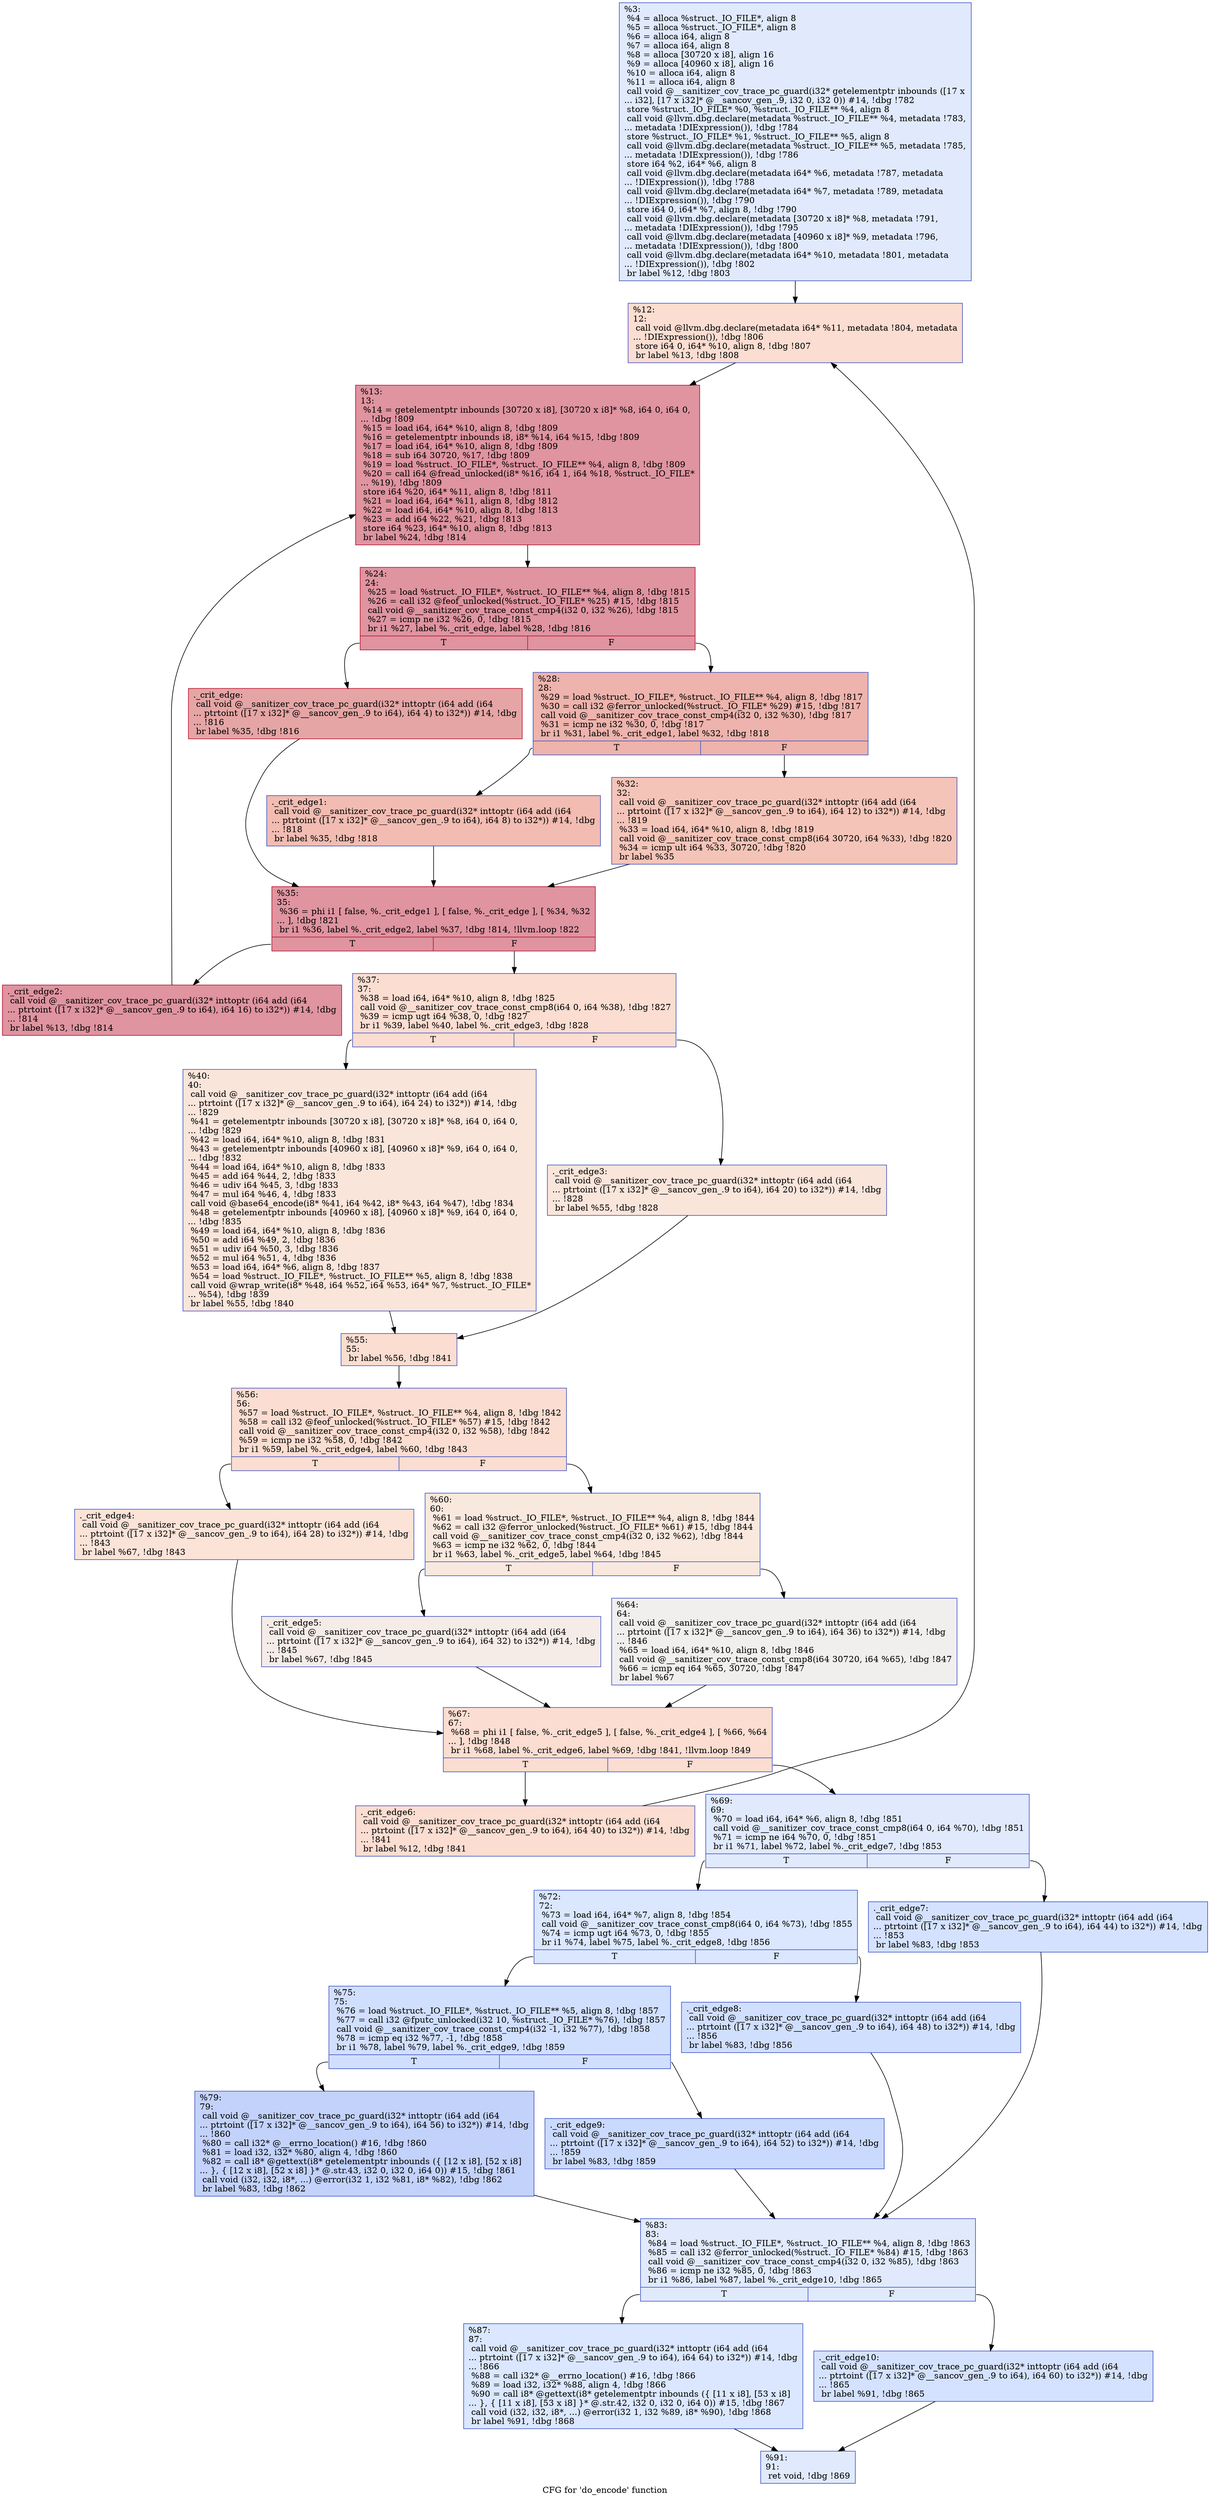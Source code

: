 digraph "CFG for 'do_encode' function" {
	label="CFG for 'do_encode' function";

	Node0x555ee4ea49b0 [shape=record,color="#3d50c3ff", style=filled, fillcolor="#b9d0f970",label="{%3:\l  %4 = alloca %struct._IO_FILE*, align 8\l  %5 = alloca %struct._IO_FILE*, align 8\l  %6 = alloca i64, align 8\l  %7 = alloca i64, align 8\l  %8 = alloca [30720 x i8], align 16\l  %9 = alloca [40960 x i8], align 16\l  %10 = alloca i64, align 8\l  %11 = alloca i64, align 8\l  call void @__sanitizer_cov_trace_pc_guard(i32* getelementptr inbounds ([17 x\l... i32], [17 x i32]* @__sancov_gen_.9, i32 0, i32 0)) #14, !dbg !782\l  store %struct._IO_FILE* %0, %struct._IO_FILE** %4, align 8\l  call void @llvm.dbg.declare(metadata %struct._IO_FILE** %4, metadata !783,\l... metadata !DIExpression()), !dbg !784\l  store %struct._IO_FILE* %1, %struct._IO_FILE** %5, align 8\l  call void @llvm.dbg.declare(metadata %struct._IO_FILE** %5, metadata !785,\l... metadata !DIExpression()), !dbg !786\l  store i64 %2, i64* %6, align 8\l  call void @llvm.dbg.declare(metadata i64* %6, metadata !787, metadata\l... !DIExpression()), !dbg !788\l  call void @llvm.dbg.declare(metadata i64* %7, metadata !789, metadata\l... !DIExpression()), !dbg !790\l  store i64 0, i64* %7, align 8, !dbg !790\l  call void @llvm.dbg.declare(metadata [30720 x i8]* %8, metadata !791,\l... metadata !DIExpression()), !dbg !795\l  call void @llvm.dbg.declare(metadata [40960 x i8]* %9, metadata !796,\l... metadata !DIExpression()), !dbg !800\l  call void @llvm.dbg.declare(metadata i64* %10, metadata !801, metadata\l... !DIExpression()), !dbg !802\l  br label %12, !dbg !803\l}"];
	Node0x555ee4ea49b0 -> Node0x555ee4eb9290;
	Node0x555ee4eb9290 [shape=record,color="#3d50c3ff", style=filled, fillcolor="#f7b39670",label="{%12:\l12:                                               \l  call void @llvm.dbg.declare(metadata i64* %11, metadata !804, metadata\l... !DIExpression()), !dbg !806\l  store i64 0, i64* %10, align 8, !dbg !807\l  br label %13, !dbg !808\l}"];
	Node0x555ee4eb9290 -> Node0x555ee4eb92e0;
	Node0x555ee4eb92e0 [shape=record,color="#b70d28ff", style=filled, fillcolor="#b70d2870",label="{%13:\l13:                                               \l  %14 = getelementptr inbounds [30720 x i8], [30720 x i8]* %8, i64 0, i64 0,\l... !dbg !809\l  %15 = load i64, i64* %10, align 8, !dbg !809\l  %16 = getelementptr inbounds i8, i8* %14, i64 %15, !dbg !809\l  %17 = load i64, i64* %10, align 8, !dbg !809\l  %18 = sub i64 30720, %17, !dbg !809\l  %19 = load %struct._IO_FILE*, %struct._IO_FILE** %4, align 8, !dbg !809\l  %20 = call i64 @fread_unlocked(i8* %16, i64 1, i64 %18, %struct._IO_FILE*\l... %19), !dbg !809\l  store i64 %20, i64* %11, align 8, !dbg !811\l  %21 = load i64, i64* %11, align 8, !dbg !812\l  %22 = load i64, i64* %10, align 8, !dbg !813\l  %23 = add i64 %22, %21, !dbg !813\l  store i64 %23, i64* %10, align 8, !dbg !813\l  br label %24, !dbg !814\l}"];
	Node0x555ee4eb92e0 -> Node0x555ee4eb9330;
	Node0x555ee4eb9330 [shape=record,color="#b70d28ff", style=filled, fillcolor="#b70d2870",label="{%24:\l24:                                               \l  %25 = load %struct._IO_FILE*, %struct._IO_FILE** %4, align 8, !dbg !815\l  %26 = call i32 @feof_unlocked(%struct._IO_FILE* %25) #15, !dbg !815\l  call void @__sanitizer_cov_trace_const_cmp4(i32 0, i32 %26), !dbg !815\l  %27 = icmp ne i32 %26, 0, !dbg !815\l  br i1 %27, label %._crit_edge, label %28, !dbg !816\l|{<s0>T|<s1>F}}"];
	Node0x555ee4eb9330:s0 -> Node0x555ee4eb9380;
	Node0x555ee4eb9330:s1 -> Node0x555ee4eb93d0;
	Node0x555ee4eb9380 [shape=record,color="#b70d28ff", style=filled, fillcolor="#c5333470",label="{._crit_edge:                                      \l  call void @__sanitizer_cov_trace_pc_guard(i32* inttoptr (i64 add (i64\l... ptrtoint ([17 x i32]* @__sancov_gen_.9 to i64), i64 4) to i32*)) #14, !dbg\l... !816\l  br label %35, !dbg !816\l}"];
	Node0x555ee4eb9380 -> Node0x555ee4eb94c0;
	Node0x555ee4eb93d0 [shape=record,color="#3d50c3ff", style=filled, fillcolor="#d6524470",label="{%28:\l28:                                               \l  %29 = load %struct._IO_FILE*, %struct._IO_FILE** %4, align 8, !dbg !817\l  %30 = call i32 @ferror_unlocked(%struct._IO_FILE* %29) #15, !dbg !817\l  call void @__sanitizer_cov_trace_const_cmp4(i32 0, i32 %30), !dbg !817\l  %31 = icmp ne i32 %30, 0, !dbg !817\l  br i1 %31, label %._crit_edge1, label %32, !dbg !818\l|{<s0>T|<s1>F}}"];
	Node0x555ee4eb93d0:s0 -> Node0x555ee4eb9420;
	Node0x555ee4eb93d0:s1 -> Node0x555ee4eb9470;
	Node0x555ee4eb9420 [shape=record,color="#3d50c3ff", style=filled, fillcolor="#e1675170",label="{._crit_edge1:                                     \l  call void @__sanitizer_cov_trace_pc_guard(i32* inttoptr (i64 add (i64\l... ptrtoint ([17 x i32]* @__sancov_gen_.9 to i64), i64 8) to i32*)) #14, !dbg\l... !818\l  br label %35, !dbg !818\l}"];
	Node0x555ee4eb9420 -> Node0x555ee4eb94c0;
	Node0x555ee4eb9470 [shape=record,color="#3d50c3ff", style=filled, fillcolor="#e97a5f70",label="{%32:\l32:                                               \l  call void @__sanitizer_cov_trace_pc_guard(i32* inttoptr (i64 add (i64\l... ptrtoint ([17 x i32]* @__sancov_gen_.9 to i64), i64 12) to i32*)) #14, !dbg\l... !819\l  %33 = load i64, i64* %10, align 8, !dbg !819\l  call void @__sanitizer_cov_trace_const_cmp8(i64 30720, i64 %33), !dbg !820\l  %34 = icmp ult i64 %33, 30720, !dbg !820\l  br label %35\l}"];
	Node0x555ee4eb9470 -> Node0x555ee4eb94c0;
	Node0x555ee4eb94c0 [shape=record,color="#b70d28ff", style=filled, fillcolor="#b70d2870",label="{%35:\l35:                                               \l  %36 = phi i1 [ false, %._crit_edge1 ], [ false, %._crit_edge ], [ %34, %32\l... ], !dbg !821\l  br i1 %36, label %._crit_edge2, label %37, !dbg !814, !llvm.loop !822\l|{<s0>T|<s1>F}}"];
	Node0x555ee4eb94c0:s0 -> Node0x555ee4eb9510;
	Node0x555ee4eb94c0:s1 -> Node0x555ee4eb9560;
	Node0x555ee4eb9510 [shape=record,color="#b70d28ff", style=filled, fillcolor="#b70d2870",label="{._crit_edge2:                                     \l  call void @__sanitizer_cov_trace_pc_guard(i32* inttoptr (i64 add (i64\l... ptrtoint ([17 x i32]* @__sancov_gen_.9 to i64), i64 16) to i32*)) #14, !dbg\l... !814\l  br label %13, !dbg !814\l}"];
	Node0x555ee4eb9510 -> Node0x555ee4eb92e0;
	Node0x555ee4eb9560 [shape=record,color="#3d50c3ff", style=filled, fillcolor="#f7b39670",label="{%37:\l37:                                               \l  %38 = load i64, i64* %10, align 8, !dbg !825\l  call void @__sanitizer_cov_trace_const_cmp8(i64 0, i64 %38), !dbg !827\l  %39 = icmp ugt i64 %38, 0, !dbg !827\l  br i1 %39, label %40, label %._crit_edge3, !dbg !828\l|{<s0>T|<s1>F}}"];
	Node0x555ee4eb9560:s0 -> Node0x555ee4eb9600;
	Node0x555ee4eb9560:s1 -> Node0x555ee4eb95b0;
	Node0x555ee4eb95b0 [shape=record,color="#3d50c3ff", style=filled, fillcolor="#f4c5ad70",label="{._crit_edge3:                                     \l  call void @__sanitizer_cov_trace_pc_guard(i32* inttoptr (i64 add (i64\l... ptrtoint ([17 x i32]* @__sancov_gen_.9 to i64), i64 20) to i32*)) #14, !dbg\l... !828\l  br label %55, !dbg !828\l}"];
	Node0x555ee4eb95b0 -> Node0x555ee4eb9650;
	Node0x555ee4eb9600 [shape=record,color="#3d50c3ff", style=filled, fillcolor="#f4c5ad70",label="{%40:\l40:                                               \l  call void @__sanitizer_cov_trace_pc_guard(i32* inttoptr (i64 add (i64\l... ptrtoint ([17 x i32]* @__sancov_gen_.9 to i64), i64 24) to i32*)) #14, !dbg\l... !829\l  %41 = getelementptr inbounds [30720 x i8], [30720 x i8]* %8, i64 0, i64 0,\l... !dbg !829\l  %42 = load i64, i64* %10, align 8, !dbg !831\l  %43 = getelementptr inbounds [40960 x i8], [40960 x i8]* %9, i64 0, i64 0,\l... !dbg !832\l  %44 = load i64, i64* %10, align 8, !dbg !833\l  %45 = add i64 %44, 2, !dbg !833\l  %46 = udiv i64 %45, 3, !dbg !833\l  %47 = mul i64 %46, 4, !dbg !833\l  call void @base64_encode(i8* %41, i64 %42, i8* %43, i64 %47), !dbg !834\l  %48 = getelementptr inbounds [40960 x i8], [40960 x i8]* %9, i64 0, i64 0,\l... !dbg !835\l  %49 = load i64, i64* %10, align 8, !dbg !836\l  %50 = add i64 %49, 2, !dbg !836\l  %51 = udiv i64 %50, 3, !dbg !836\l  %52 = mul i64 %51, 4, !dbg !836\l  %53 = load i64, i64* %6, align 8, !dbg !837\l  %54 = load %struct._IO_FILE*, %struct._IO_FILE** %5, align 8, !dbg !838\l  call void @wrap_write(i8* %48, i64 %52, i64 %53, i64* %7, %struct._IO_FILE*\l... %54), !dbg !839\l  br label %55, !dbg !840\l}"];
	Node0x555ee4eb9600 -> Node0x555ee4eb9650;
	Node0x555ee4eb9650 [shape=record,color="#3d50c3ff", style=filled, fillcolor="#f7b39670",label="{%55:\l55:                                               \l  br label %56, !dbg !841\l}"];
	Node0x555ee4eb9650 -> Node0x555ee4eb96a0;
	Node0x555ee4eb96a0 [shape=record,color="#3d50c3ff", style=filled, fillcolor="#f7b39670",label="{%56:\l56:                                               \l  %57 = load %struct._IO_FILE*, %struct._IO_FILE** %4, align 8, !dbg !842\l  %58 = call i32 @feof_unlocked(%struct._IO_FILE* %57) #15, !dbg !842\l  call void @__sanitizer_cov_trace_const_cmp4(i32 0, i32 %58), !dbg !842\l  %59 = icmp ne i32 %58, 0, !dbg !842\l  br i1 %59, label %._crit_edge4, label %60, !dbg !843\l|{<s0>T|<s1>F}}"];
	Node0x555ee4eb96a0:s0 -> Node0x555ee4eb96f0;
	Node0x555ee4eb96a0:s1 -> Node0x555ee4eb9740;
	Node0x555ee4eb96f0 [shape=record,color="#3d50c3ff", style=filled, fillcolor="#f6bfa670",label="{._crit_edge4:                                     \l  call void @__sanitizer_cov_trace_pc_guard(i32* inttoptr (i64 add (i64\l... ptrtoint ([17 x i32]* @__sancov_gen_.9 to i64), i64 28) to i32*)) #14, !dbg\l... !843\l  br label %67, !dbg !843\l}"];
	Node0x555ee4eb96f0 -> Node0x555ee4eb9830;
	Node0x555ee4eb9740 [shape=record,color="#3d50c3ff", style=filled, fillcolor="#f2cab570",label="{%60:\l60:                                               \l  %61 = load %struct._IO_FILE*, %struct._IO_FILE** %4, align 8, !dbg !844\l  %62 = call i32 @ferror_unlocked(%struct._IO_FILE* %61) #15, !dbg !844\l  call void @__sanitizer_cov_trace_const_cmp4(i32 0, i32 %62), !dbg !844\l  %63 = icmp ne i32 %62, 0, !dbg !844\l  br i1 %63, label %._crit_edge5, label %64, !dbg !845\l|{<s0>T|<s1>F}}"];
	Node0x555ee4eb9740:s0 -> Node0x555ee4eb9790;
	Node0x555ee4eb9740:s1 -> Node0x555ee4eb97e0;
	Node0x555ee4eb9790 [shape=record,color="#3d50c3ff", style=filled, fillcolor="#ead5c970",label="{._crit_edge5:                                     \l  call void @__sanitizer_cov_trace_pc_guard(i32* inttoptr (i64 add (i64\l... ptrtoint ([17 x i32]* @__sancov_gen_.9 to i64), i64 32) to i32*)) #14, !dbg\l... !845\l  br label %67, !dbg !845\l}"];
	Node0x555ee4eb9790 -> Node0x555ee4eb9830;
	Node0x555ee4eb97e0 [shape=record,color="#3d50c3ff", style=filled, fillcolor="#e0dbd870",label="{%64:\l64:                                               \l  call void @__sanitizer_cov_trace_pc_guard(i32* inttoptr (i64 add (i64\l... ptrtoint ([17 x i32]* @__sancov_gen_.9 to i64), i64 36) to i32*)) #14, !dbg\l... !846\l  %65 = load i64, i64* %10, align 8, !dbg !846\l  call void @__sanitizer_cov_trace_const_cmp8(i64 30720, i64 %65), !dbg !847\l  %66 = icmp eq i64 %65, 30720, !dbg !847\l  br label %67\l}"];
	Node0x555ee4eb97e0 -> Node0x555ee4eb9830;
	Node0x555ee4eb9830 [shape=record,color="#3d50c3ff", style=filled, fillcolor="#f7b39670",label="{%67:\l67:                                               \l  %68 = phi i1 [ false, %._crit_edge5 ], [ false, %._crit_edge4 ], [ %66, %64\l... ], !dbg !848\l  br i1 %68, label %._crit_edge6, label %69, !dbg !841, !llvm.loop !849\l|{<s0>T|<s1>F}}"];
	Node0x555ee4eb9830:s0 -> Node0x555ee4eb9880;
	Node0x555ee4eb9830:s1 -> Node0x555ee4eb98d0;
	Node0x555ee4eb9880 [shape=record,color="#3d50c3ff", style=filled, fillcolor="#f7b39670",label="{._crit_edge6:                                     \l  call void @__sanitizer_cov_trace_pc_guard(i32* inttoptr (i64 add (i64\l... ptrtoint ([17 x i32]* @__sancov_gen_.9 to i64), i64 40) to i32*)) #14, !dbg\l... !841\l  br label %12, !dbg !841\l}"];
	Node0x555ee4eb9880 -> Node0x555ee4eb9290;
	Node0x555ee4eb98d0 [shape=record,color="#3d50c3ff", style=filled, fillcolor="#b9d0f970",label="{%69:\l69:                                               \l  %70 = load i64, i64* %6, align 8, !dbg !851\l  call void @__sanitizer_cov_trace_const_cmp8(i64 0, i64 %70), !dbg !851\l  %71 = icmp ne i64 %70, 0, !dbg !851\l  br i1 %71, label %72, label %._crit_edge7, !dbg !853\l|{<s0>T|<s1>F}}"];
	Node0x555ee4eb98d0:s0 -> Node0x555ee4eb9970;
	Node0x555ee4eb98d0:s1 -> Node0x555ee4eb9920;
	Node0x555ee4eb9920 [shape=record,color="#3d50c3ff", style=filled, fillcolor="#9ebeff70",label="{._crit_edge7:                                     \l  call void @__sanitizer_cov_trace_pc_guard(i32* inttoptr (i64 add (i64\l... ptrtoint ([17 x i32]* @__sancov_gen_.9 to i64), i64 44) to i32*)) #14, !dbg\l... !853\l  br label %83, !dbg !853\l}"];
	Node0x555ee4eb9920 -> Node0x555ee4eb9b00;
	Node0x555ee4eb9970 [shape=record,color="#3d50c3ff", style=filled, fillcolor="#abc8fd70",label="{%72:\l72:                                               \l  %73 = load i64, i64* %7, align 8, !dbg !854\l  call void @__sanitizer_cov_trace_const_cmp8(i64 0, i64 %73), !dbg !855\l  %74 = icmp ugt i64 %73, 0, !dbg !855\l  br i1 %74, label %75, label %._crit_edge8, !dbg !856\l|{<s0>T|<s1>F}}"];
	Node0x555ee4eb9970:s0 -> Node0x555ee4eb9a10;
	Node0x555ee4eb9970:s1 -> Node0x555ee4eb99c0;
	Node0x555ee4eb99c0 [shape=record,color="#3d50c3ff", style=filled, fillcolor="#96b7ff70",label="{._crit_edge8:                                     \l  call void @__sanitizer_cov_trace_pc_guard(i32* inttoptr (i64 add (i64\l... ptrtoint ([17 x i32]* @__sancov_gen_.9 to i64), i64 48) to i32*)) #14, !dbg\l... !856\l  br label %83, !dbg !856\l}"];
	Node0x555ee4eb99c0 -> Node0x555ee4eb9b00;
	Node0x555ee4eb9a10 [shape=record,color="#3d50c3ff", style=filled, fillcolor="#96b7ff70",label="{%75:\l75:                                               \l  %76 = load %struct._IO_FILE*, %struct._IO_FILE** %5, align 8, !dbg !857\l  %77 = call i32 @fputc_unlocked(i32 10, %struct._IO_FILE* %76), !dbg !857\l  call void @__sanitizer_cov_trace_const_cmp4(i32 -1, i32 %77), !dbg !858\l  %78 = icmp eq i32 %77, -1, !dbg !858\l  br i1 %78, label %79, label %._crit_edge9, !dbg !859\l|{<s0>T|<s1>F}}"];
	Node0x555ee4eb9a10:s0 -> Node0x555ee4eb9ab0;
	Node0x555ee4eb9a10:s1 -> Node0x555ee4eb9a60;
	Node0x555ee4eb9a60 [shape=record,color="#3d50c3ff", style=filled, fillcolor="#88abfd70",label="{._crit_edge9:                                     \l  call void @__sanitizer_cov_trace_pc_guard(i32* inttoptr (i64 add (i64\l... ptrtoint ([17 x i32]* @__sancov_gen_.9 to i64), i64 52) to i32*)) #14, !dbg\l... !859\l  br label %83, !dbg !859\l}"];
	Node0x555ee4eb9a60 -> Node0x555ee4eb9b00;
	Node0x555ee4eb9ab0 [shape=record,color="#3d50c3ff", style=filled, fillcolor="#779af770",label="{%79:\l79:                                               \l  call void @__sanitizer_cov_trace_pc_guard(i32* inttoptr (i64 add (i64\l... ptrtoint ([17 x i32]* @__sancov_gen_.9 to i64), i64 56) to i32*)) #14, !dbg\l... !860\l  %80 = call i32* @__errno_location() #16, !dbg !860\l  %81 = load i32, i32* %80, align 4, !dbg !860\l  %82 = call i8* @gettext(i8* getelementptr inbounds (\{ [12 x i8], [52 x i8]\l... \}, \{ [12 x i8], [52 x i8] \}* @.str.43, i32 0, i32 0, i64 0)) #15, !dbg !861\l  call void (i32, i32, i8*, ...) @error(i32 1, i32 %81, i8* %82), !dbg !862\l  br label %83, !dbg !862\l}"];
	Node0x555ee4eb9ab0 -> Node0x555ee4eb9b00;
	Node0x555ee4eb9b00 [shape=record,color="#3d50c3ff", style=filled, fillcolor="#b9d0f970",label="{%83:\l83:                                               \l  %84 = load %struct._IO_FILE*, %struct._IO_FILE** %4, align 8, !dbg !863\l  %85 = call i32 @ferror_unlocked(%struct._IO_FILE* %84) #15, !dbg !863\l  call void @__sanitizer_cov_trace_const_cmp4(i32 0, i32 %85), !dbg !863\l  %86 = icmp ne i32 %85, 0, !dbg !863\l  br i1 %86, label %87, label %._crit_edge10, !dbg !865\l|{<s0>T|<s1>F}}"];
	Node0x555ee4eb9b00:s0 -> Node0x555ee4eb9ba0;
	Node0x555ee4eb9b00:s1 -> Node0x555ee4eb9b50;
	Node0x555ee4eb9b50 [shape=record,color="#3d50c3ff", style=filled, fillcolor="#9ebeff70",label="{._crit_edge10:                                    \l  call void @__sanitizer_cov_trace_pc_guard(i32* inttoptr (i64 add (i64\l... ptrtoint ([17 x i32]* @__sancov_gen_.9 to i64), i64 60) to i32*)) #14, !dbg\l... !865\l  br label %91, !dbg !865\l}"];
	Node0x555ee4eb9b50 -> Node0x555ee4eb9bf0;
	Node0x555ee4eb9ba0 [shape=record,color="#3d50c3ff", style=filled, fillcolor="#abc8fd70",label="{%87:\l87:                                               \l  call void @__sanitizer_cov_trace_pc_guard(i32* inttoptr (i64 add (i64\l... ptrtoint ([17 x i32]* @__sancov_gen_.9 to i64), i64 64) to i32*)) #14, !dbg\l... !866\l  %88 = call i32* @__errno_location() #16, !dbg !866\l  %89 = load i32, i32* %88, align 4, !dbg !866\l  %90 = call i8* @gettext(i8* getelementptr inbounds (\{ [11 x i8], [53 x i8]\l... \}, \{ [11 x i8], [53 x i8] \}* @.str.42, i32 0, i32 0, i64 0)) #15, !dbg !867\l  call void (i32, i32, i8*, ...) @error(i32 1, i32 %89, i8* %90), !dbg !868\l  br label %91, !dbg !868\l}"];
	Node0x555ee4eb9ba0 -> Node0x555ee4eb9bf0;
	Node0x555ee4eb9bf0 [shape=record,color="#3d50c3ff", style=filled, fillcolor="#b9d0f970",label="{%91:\l91:                                               \l  ret void, !dbg !869\l}"];
}
